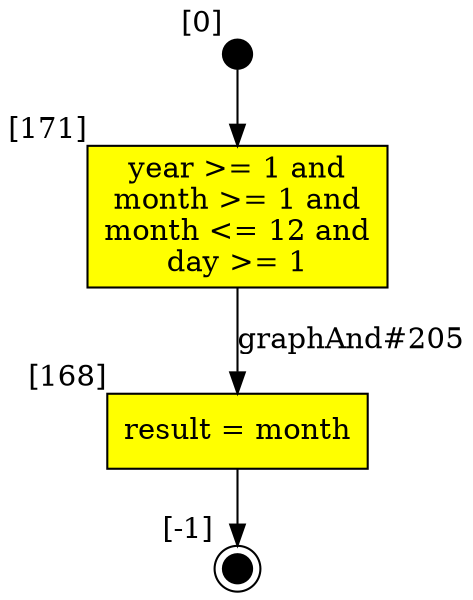 digraph CLG {
  168 [shape="box", label="result = month", style=filled, fillcolor=yellow, xlabel="[168]"];
  169 [style=filled, fillcolor=black, shape="doublecircle", label="", fixedsize=true, width=.2, height=.2, xlabel="[-1]"];
  170 [style=filled, fillcolor=black, shape="circle", label="", fixedsize=true, width=.2, height=.2, xlabel="[0]"];
  171 [shape="box", label="year >= 1 and
month >= 1 and
month <= 12 and
day >= 1
", style=filled, fillcolor=yellow, xlabel="[171]"];
  168 -> 169;
  170 -> 171;
  171 -> 168[label="graphAnd#205"];
}
